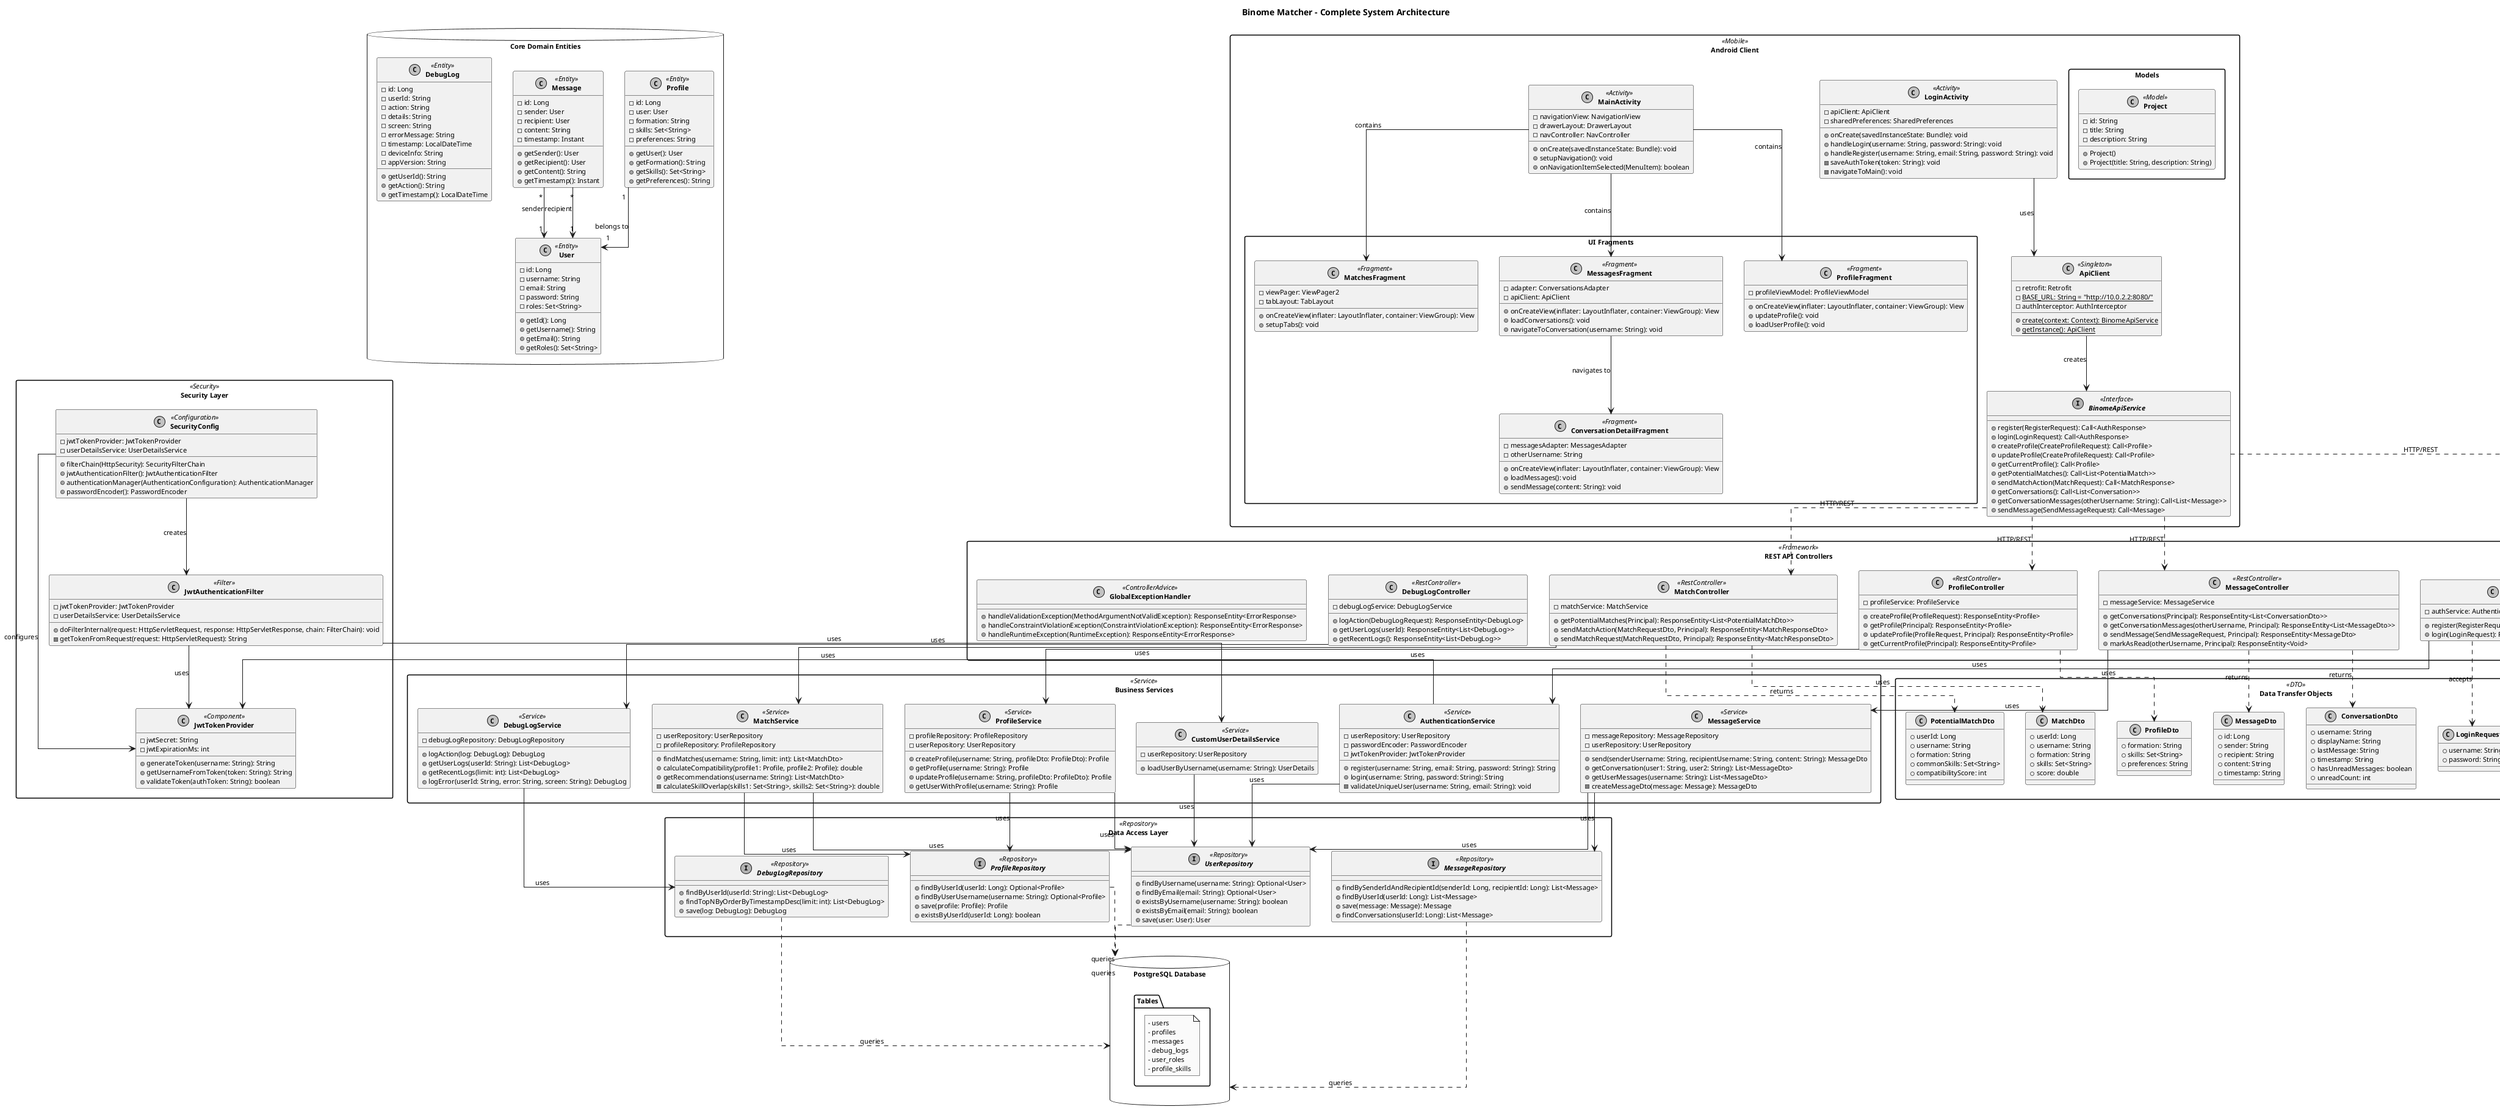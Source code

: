 @startuml Binome Matcher - Detailed Class Diagram

skinparam monochrome true
skinparam shadowing false
skinparam defaultFontSize 11
skinparam classFontStyle bold
skinparam packageStyle rectangle
skinparam linetype ortho

title Binome Matcher - Complete System Architecture

' ========================================
' DOMAIN ENTITIES
' ========================================
package "Core Domain Entities" <<Database>> {
    class User <<Entity>> {
        - id: Long
        - username: String
        - email: String  
        - password: String
        - roles: Set<String>
        + getId(): Long
        + getUsername(): String
        + getEmail(): String
        + getRoles(): Set<String>
    }
    
    class Profile <<Entity>> {
        - id: Long
        - user: User
        - formation: String
        - skills: Set<String>
        - preferences: String
        + getUser(): User
        + getFormation(): String
        + getSkills(): Set<String>
        + getPreferences(): String
    }
    
    class Message <<Entity>> {
        - id: Long
        - sender: User
        - recipient: User
        - content: String
        - timestamp: Instant
        + getSender(): User
        + getRecipient(): User
        + getContent(): String
        + getTimestamp(): Instant
    }
    
    class DebugLog <<Entity>> {
        - id: Long
        - userId: String
        - action: String
        - details: String
        - screen: String
        - errorMessage: String
        - timestamp: LocalDateTime
        - deviceInfo: String
        - appVersion: String
        + getUserId(): String
        + getAction(): String
        + getTimestamp(): LocalDateTime
    }
}

' ========================================
' REST CONTROLLERS
' ========================================
package "REST API Controllers" <<Framework>> {
    class AuthController <<RestController>> {
        - authService: AuthenticationService
        + register(RegisterRequest): ResponseEntity<AuthResponse>
        + login(LoginRequest): ResponseEntity<AuthResponse>
    }
    
    class ProfileController <<RestController>> {
        - profileService: ProfileService
        + createProfile(ProfileRequest): ResponseEntity<Profile>
        + getProfile(Principal): ResponseEntity<Profile>
        + updateProfile(ProfileRequest, Principal): ResponseEntity<Profile>
        + getCurrentProfile(Principal): ResponseEntity<Profile>
    }
    
    class MessageController <<RestController>> {
        - messageService: MessageService
        + getConversations(Principal): ResponseEntity<List<ConversationDto>>
        + getConversationMessages(otherUsername, Principal): ResponseEntity<List<MessageDto>>
        + sendMessage(SendMessageRequest, Principal): ResponseEntity<MessageDto>
        + markAsRead(otherUsername, Principal): ResponseEntity<Void>
    }
    
    class MatchController <<RestController>> {
        - matchService: MatchService
        + getPotentialMatches(Principal): ResponseEntity<List<PotentialMatchDto>>
        + sendMatchAction(MatchRequestDto, Principal): ResponseEntity<MatchResponseDto>
        + sendMatchRequest(MatchRequestDto, Principal): ResponseEntity<MatchResponseDto>
    }
    
    class DebugLogController <<RestController>> {
        - debugLogService: DebugLogService
        + logAction(DebugLogRequest): ResponseEntity<DebugLog>
        + getUserLogs(userId): ResponseEntity<List<DebugLog>>
        + getRecentLogs(): ResponseEntity<List<DebugLog>>
    }
    
    class GlobalExceptionHandler <<ControllerAdvice>> {
        + handleValidationException(MethodArgumentNotValidException): ResponseEntity<ErrorResponse>
        + handleConstraintViolationException(ConstraintViolationException): ResponseEntity<ErrorResponse>
        + handleRuntimeException(RuntimeException): ResponseEntity<ErrorResponse>
    }
}

' ========================================
' BUSINESS SERVICES
' ========================================
package "Business Services" <<Service>> {
    class AuthenticationService <<Service>> {
        - userRepository: UserRepository
        - passwordEncoder: PasswordEncoder
        - jwtTokenProvider: JwtTokenProvider
        + register(username: String, email: String, password: String): String
        + login(username: String, password: String): String
        - validateUniqueUser(username: String, email: String): void
    }
    
    class ProfileService <<Service>> {
        - profileRepository: ProfileRepository
        - userRepository: UserRepository
        + createProfile(username: String, profileDto: ProfileDto): Profile
        + getProfile(username: String): Profile
        + updateProfile(username: String, profileDto: ProfileDto): Profile
        + getUserWithProfile(username: String): Profile
    }
    
    class MessageService <<Service>> {
        - messageRepository: MessageRepository
        - userRepository: UserRepository
        + send(senderUsername: String, recipientUsername: String, content: String): MessageDto
        + getConversation(user1: String, user2: String): List<MessageDto>
        + getUserMessages(username: String): List<MessageDto>
        - createMessageDto(message: Message): MessageDto
    }
    
    class MatchService <<Service>> {
        - userRepository: UserRepository
        - profileRepository: ProfileRepository
        + findMatches(username: String, limit: int): List<MatchDto>
        + calculateCompatibility(profile1: Profile, profile2: Profile): double
        + getRecommendations(username: String): List<MatchDto>
        - calculateSkillOverlap(skills1: Set<String>, skills2: Set<String>): double
    }
    
    class DebugLogService <<Service>> {
        - debugLogRepository: DebugLogRepository
        + logAction(log: DebugLog): DebugLog
        + getUserLogs(userId: String): List<DebugLog>
        + getRecentLogs(limit: int): List<DebugLog>
        + logError(userId: String, error: String, screen: String): DebugLog
    }
    
    class CustomUserDetailsService <<Service>> {
        - userRepository: UserRepository
        + loadUserByUsername(username: String): UserDetails
    }
}

' ========================================
' DATA REPOSITORIES
' ========================================
package "Data Access Layer" <<Repository>> {
    interface UserRepository <<Repository>> {
        + findByUsername(username: String): Optional<User>
        + findByEmail(email: String): Optional<User>
        + existsByUsername(username: String): boolean
        + existsByEmail(email: String): boolean
        + save(user: User): User
    }
    
    interface ProfileRepository <<Repository>> {
        + findByUserId(userId: Long): Optional<Profile>
        + findByUserUsername(username: String): Optional<Profile>
        + save(profile: Profile): Profile
        + existsByUserId(userId: Long): boolean
    }
    
    interface MessageRepository <<Repository>> {
        + findBySenderIdAndRecipientId(senderId: Long, recipientId: Long): List<Message>
        + findByUserId(userId: Long): List<Message>
        + save(message: Message): Message
        + findConversations(userId: Long): List<Message>
    }
    
    interface DebugLogRepository <<Repository>> {
        + findByUserId(userId: String): List<DebugLog>
        + findTopNByOrderByTimestampDesc(limit: int): List<DebugLog>
        + save(log: DebugLog): DebugLog
    }
}

' ========================================
' SECURITY COMPONENTS
' ========================================
package "Security Layer" <<Security>> {
    class SecurityConfig <<Configuration>> {
        - jwtTokenProvider: JwtTokenProvider
        - userDetailsService: UserDetailsService
        + filterChain(HttpSecurity): SecurityFilterChain
        + jwtAuthenticationFilter(): JwtAuthenticationFilter
        + authenticationManager(AuthenticationConfiguration): AuthenticationManager
        + passwordEncoder(): PasswordEncoder
    }
    
    class JwtTokenProvider <<Component>> {
        - jwtSecret: String
        - jwtExpirationMs: int
        + generateToken(username: String): String
        + getUsernameFromToken(token: String): String
        + validateToken(authToken: String): boolean
    }
    
    class JwtAuthenticationFilter <<Filter>> {
        - jwtTokenProvider: JwtTokenProvider
        - userDetailsService: UserDetailsService
        + doFilterInternal(request: HttpServletRequest, response: HttpServletResponse, chain: FilterChain): void
        - getTokenFromRequest(request: HttpServletRequest): String
    }
}

' ========================================
' ANDROID CLIENT COMPONENTS
' ========================================
package "Android Client" <<Mobile>> {
    class LoginActivity <<Activity>> {
        - apiClient: ApiClient
        - sharedPreferences: SharedPreferences
        + onCreate(savedInstanceState: Bundle): void
        + handleLogin(username: String, password: String): void
        + handleRegister(username: String, email: String, password: String): void
        - saveAuthToken(token: String): void
        - navigateToMain(): void
    }
    
    class MainActivity <<Activity>> {
        - navigationView: NavigationView
        - drawerLayout: DrawerLayout
        - navController: NavController
        + onCreate(savedInstanceState: Bundle): void
        + setupNavigation(): void
        + onNavigationItemSelected(MenuItem): boolean
    }
    
    package "UI Fragments" {
        class ProfileFragment <<Fragment>> {
            - profileViewModel: ProfileViewModel
            + onCreateView(inflater: LayoutInflater, container: ViewGroup): View
            + updateProfile(): void
            + loadUserProfile(): void
        }
        
        class MessagesFragment <<Fragment>> {
            - adapter: ConversationsAdapter
            - apiClient: ApiClient
            + onCreateView(inflater: LayoutInflater, container: ViewGroup): View
            + loadConversations(): void
            + navigateToConversation(username: String): void
        }
        
        class MatchesFragment <<Fragment>> {
            - viewPager: ViewPager2
            - tabLayout: TabLayout
            + onCreateView(inflater: LayoutInflater, container: ViewGroup): View
            + setupTabs(): void
        }
        
        class ConversationDetailFragment <<Fragment>> {
            - messagesAdapter: MessagesAdapter
            - otherUsername: String
            + onCreateView(inflater: LayoutInflater, container: ViewGroup): View
            + loadMessages(): void
            + sendMessage(content: String): void
        }
    }
    
    class ApiClient <<Singleton>> {
        - retrofit: Retrofit
        - {static} BASE_URL: String = "http://10.0.2.2:8080/"
        - authInterceptor: AuthInterceptor
        + {static} create(context: Context): BinomeApiService
        + {static} getInstance(): ApiClient
    }
    
    interface BinomeApiService <<Interface>> {
        + register(RegisterRequest): Call<AuthResponse>
        + login(LoginRequest): Call<AuthResponse>
        + createProfile(CreateProfileRequest): Call<Profile>
        + updateProfile(CreateProfileRequest): Call<Profile>
        + getCurrentProfile(): Call<Profile>
        + getPotentialMatches(): Call<List<PotentialMatch>>
        + sendMatchAction(MatchRequest): Call<MatchResponse>
        + getConversations(): Call<List<Conversation>>
        + getConversationMessages(otherUsername: String): Call<List<Message>>
        + sendMessage(SendMessageRequest): Call<Message>
    }
    
    package "Models" {
        class Project <<Model>> {
            - id: String
            - title: String
            - description: String
            + Project()
            + Project(title: String, description: String)
        }
    }
}

' ========================================
' DTOs AND API MODELS
' ========================================
package "Data Transfer Objects" <<DTO>> {
    class AuthResponse {
        + token: String
    }
    
    class RegisterRequest {
        + username: String
        + email: String
        + password: String
    }
    
    class LoginRequest {
        + username: String
        + password: String
    }
    
    class ProfileDto {
        + formation: String
        + skills: Set<String>
        + preferences: String
    }
    
    class MessageDto {
        + id: Long
        + sender: String
        + recipient: String
        + content: String
        + timestamp: String
    }
    
    class MatchDto {
        + userId: Long
        + username: String
        + formation: String
        + skills: Set<String>
        + score: double
    }
    
    class ConversationDto {
        + username: String
        + displayName: String
        + lastMessage: String
        + timestamp: String
        + hasUnreadMessages: boolean
        + unreadCount: int
    }
    
    class PotentialMatchDto {
        + userId: Long
        + username: String
        + formation: String
        + commonSkills: Set<String>
        + compatibilityScore: int
    }
}

' ========================================
' DATABASE
' ========================================
database "PostgreSQL Database" as DB {
    folder "Tables" {
        note "- users\n- profiles\n- messages\n- debug_logs\n- user_roles\n- profile_skills" as tables
    }
}

' ========================================
' RELATIONSHIPS
' ========================================

' Domain relationships
Profile "1" --> "1" User : belongs to
Message "*" --> "1" User : sender
Message "*" --> "1" User : recipient

' Service-Repository relationships
AuthenticationService --> UserRepository : uses
ProfileService --> ProfileRepository : uses
ProfileService --> UserRepository : uses
MessageService --> MessageRepository : uses
MessageService --> UserRepository : uses
MatchService --> UserRepository : uses
MatchService --> ProfileRepository : uses
DebugLogService --> DebugLogRepository : uses
CustomUserDetailsService --> UserRepository : uses

' Controller-Service relationships
AuthController --> AuthenticationService : uses
ProfileController --> ProfileService : uses
MessageController --> MessageService : uses
MatchController --> MatchService : uses
DebugLogController --> DebugLogService : uses

' Security relationships
AuthenticationService --> JwtTokenProvider : uses
JwtAuthenticationFilter --> JwtTokenProvider : uses
JwtAuthenticationFilter --> CustomUserDetailsService : uses
SecurityConfig --> JwtTokenProvider : configures
SecurityConfig --> JwtAuthenticationFilter : creates

' Repository-Database relationships
UserRepository ..> DB : queries
ProfileRepository ..> DB : queries
MessageRepository ..> DB : queries
DebugLogRepository ..> DB : queries

' Android relationships
LoginActivity --> ApiClient : uses
MainActivity --> ProfileFragment : contains
MainActivity --> MessagesFragment : contains
MainActivity --> MatchesFragment : contains
MessagesFragment --> ConversationDetailFragment : navigates to
ApiClient --> BinomeApiService : creates
BinomeApiService ..> AuthController : "HTTP/REST"
BinomeApiService ..> ProfileController : "HTTP/REST"
BinomeApiService ..> MessageController : "HTTP/REST"
BinomeApiService ..> MatchController : "HTTP/REST"

' DTO usage relationships
AuthController ..> AuthResponse : returns
AuthController ..> RegisterRequest : accepts
AuthController ..> LoginRequest : accepts
ProfileController ..> ProfileDto : uses
MessageController ..> MessageDto : returns
MessageController ..> ConversationDto : returns
MatchController ..> MatchDto : uses
MatchController ..> PotentialMatchDto : returns

@enduml